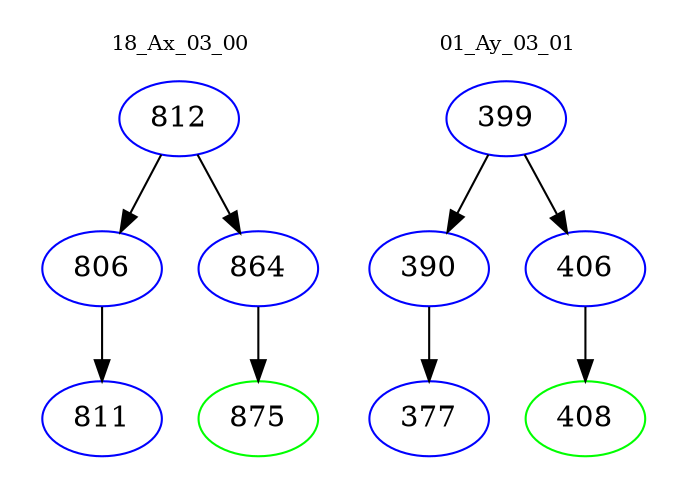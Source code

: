 digraph{
subgraph cluster_0 {
color = white
label = "18_Ax_03_00";
fontsize=10;
T0_812 [label="812", color="blue"]
T0_812 -> T0_806 [color="black"]
T0_806 [label="806", color="blue"]
T0_806 -> T0_811 [color="black"]
T0_811 [label="811", color="blue"]
T0_812 -> T0_864 [color="black"]
T0_864 [label="864", color="blue"]
T0_864 -> T0_875 [color="black"]
T0_875 [label="875", color="green"]
}
subgraph cluster_1 {
color = white
label = "01_Ay_03_01";
fontsize=10;
T1_399 [label="399", color="blue"]
T1_399 -> T1_390 [color="black"]
T1_390 [label="390", color="blue"]
T1_390 -> T1_377 [color="black"]
T1_377 [label="377", color="blue"]
T1_399 -> T1_406 [color="black"]
T1_406 [label="406", color="blue"]
T1_406 -> T1_408 [color="black"]
T1_408 [label="408", color="green"]
}
}
